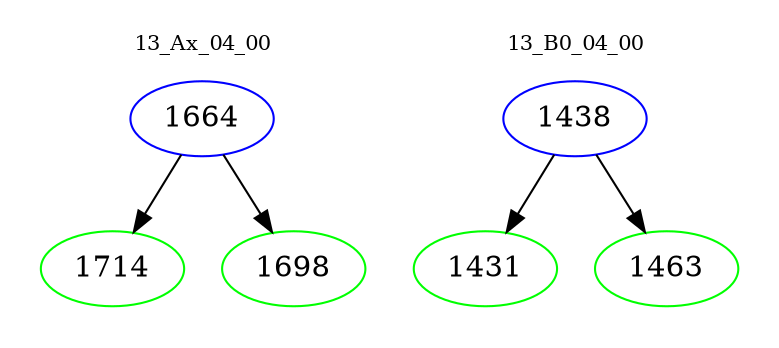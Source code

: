 digraph{
subgraph cluster_0 {
color = white
label = "13_Ax_04_00";
fontsize=10;
T0_1664 [label="1664", color="blue"]
T0_1664 -> T0_1714 [color="black"]
T0_1714 [label="1714", color="green"]
T0_1664 -> T0_1698 [color="black"]
T0_1698 [label="1698", color="green"]
}
subgraph cluster_1 {
color = white
label = "13_B0_04_00";
fontsize=10;
T1_1438 [label="1438", color="blue"]
T1_1438 -> T1_1431 [color="black"]
T1_1431 [label="1431", color="green"]
T1_1438 -> T1_1463 [color="black"]
T1_1463 [label="1463", color="green"]
}
}
